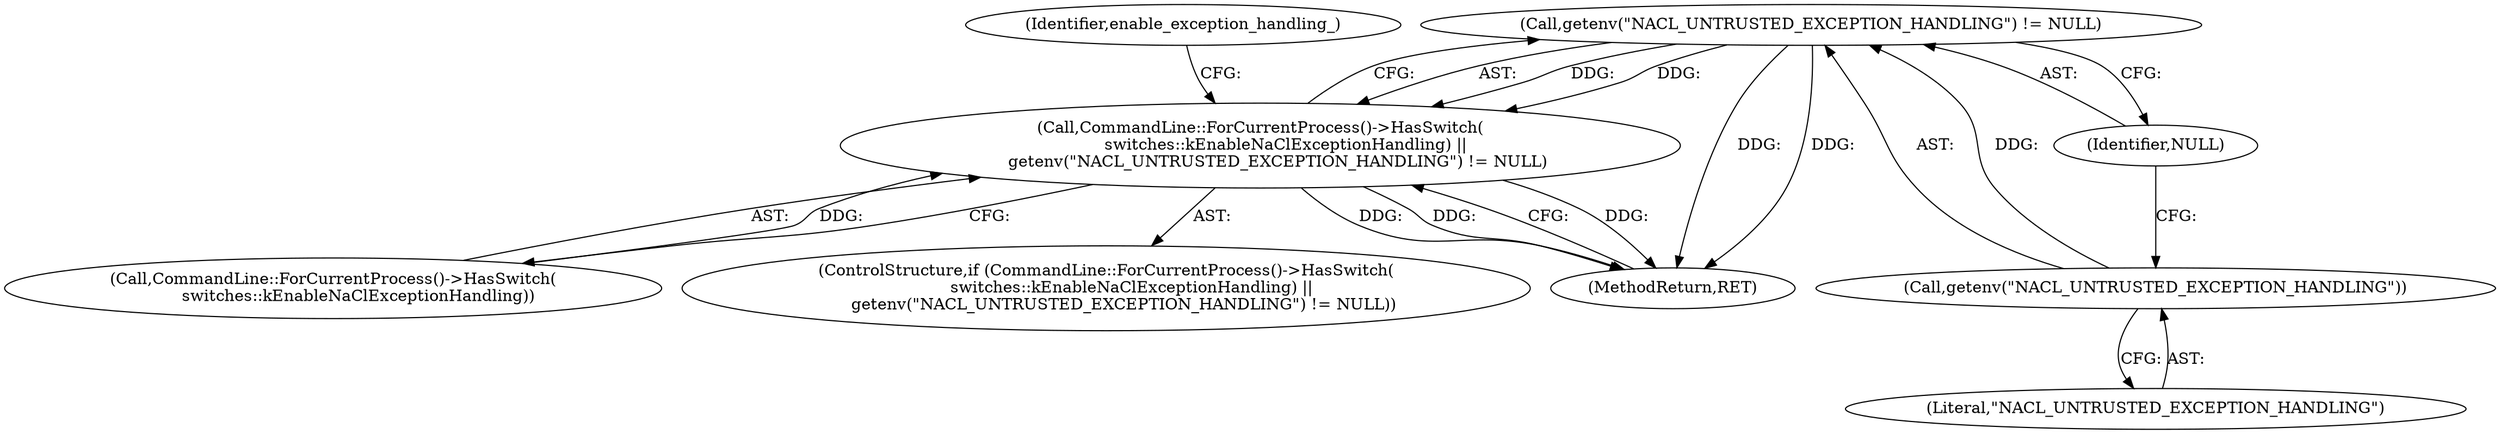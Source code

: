 digraph "0_Chrome_3b0d77670a0613f409110817455d2137576b485a@API" {
"1000115" [label="(Call,getenv(\"NACL_UNTRUSTED_EXCEPTION_HANDLING\") != NULL)"];
"1000116" [label="(Call,getenv(\"NACL_UNTRUSTED_EXCEPTION_HANDLING\"))"];
"1000112" [label="(Call,CommandLine::ForCurrentProcess()->HasSwitch(\n          switches::kEnableNaClExceptionHandling) ||\n       getenv(\"NACL_UNTRUSTED_EXCEPTION_HANDLING\") != NULL)"];
"1000116" [label="(Call,getenv(\"NACL_UNTRUSTED_EXCEPTION_HANDLING\"))"];
"1000115" [label="(Call,getenv(\"NACL_UNTRUSTED_EXCEPTION_HANDLING\") != NULL)"];
"1000112" [label="(Call,CommandLine::ForCurrentProcess()->HasSwitch(\n          switches::kEnableNaClExceptionHandling) ||\n       getenv(\"NACL_UNTRUSTED_EXCEPTION_HANDLING\") != NULL)"];
"1000117" [label="(Literal,\"NACL_UNTRUSTED_EXCEPTION_HANDLING\")"];
"1000111" [label="(ControlStructure,if (CommandLine::ForCurrentProcess()->HasSwitch(\n          switches::kEnableNaClExceptionHandling) ||\n       getenv(\"NACL_UNTRUSTED_EXCEPTION_HANDLING\") != NULL))"];
"1000123" [label="(MethodReturn,RET)"];
"1000121" [label="(Identifier,enable_exception_handling_)"];
"1000118" [label="(Identifier,NULL)"];
"1000113" [label="(Call,CommandLine::ForCurrentProcess()->HasSwitch(\n          switches::kEnableNaClExceptionHandling))"];
"1000115" -> "1000112"  [label="AST: "];
"1000115" -> "1000118"  [label="CFG: "];
"1000116" -> "1000115"  [label="AST: "];
"1000118" -> "1000115"  [label="AST: "];
"1000112" -> "1000115"  [label="CFG: "];
"1000115" -> "1000123"  [label="DDG: "];
"1000115" -> "1000123"  [label="DDG: "];
"1000115" -> "1000112"  [label="DDG: "];
"1000115" -> "1000112"  [label="DDG: "];
"1000116" -> "1000115"  [label="DDG: "];
"1000116" -> "1000117"  [label="CFG: "];
"1000117" -> "1000116"  [label="AST: "];
"1000118" -> "1000116"  [label="CFG: "];
"1000112" -> "1000111"  [label="AST: "];
"1000112" -> "1000113"  [label="CFG: "];
"1000113" -> "1000112"  [label="AST: "];
"1000121" -> "1000112"  [label="CFG: "];
"1000123" -> "1000112"  [label="CFG: "];
"1000112" -> "1000123"  [label="DDG: "];
"1000112" -> "1000123"  [label="DDG: "];
"1000112" -> "1000123"  [label="DDG: "];
"1000113" -> "1000112"  [label="DDG: "];
}
